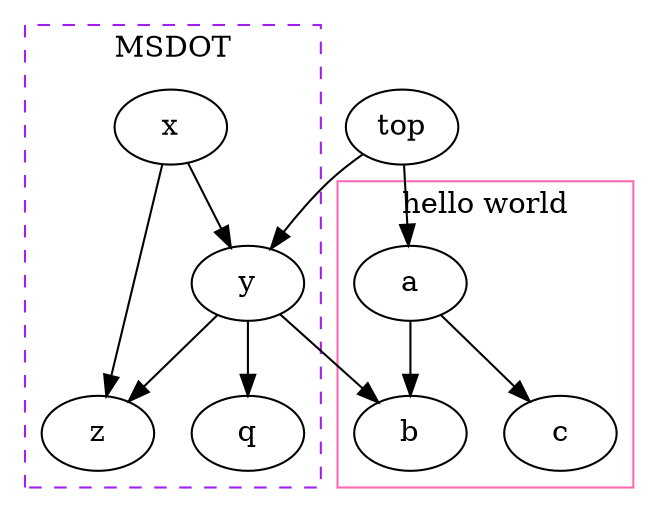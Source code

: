 # Generated Tor  2 Okt 2008 11:03:36 GMT by dot - Graphviz version 2.20.2 (Tue Jul  1 11:56:55 UTC 2008)
#
# 
# real	0m0.185s
# user	0m0.128s
# sys	0m0.035s

digraph G {
	node [label="\N"];
	graph [bb="0,0,318,244",
		_draw_="c 5 -white C 5 -white P 4 0 0 0 244 318 244 318 0 ",
		xdotversion="1.2"];
	subgraph cluster_0 {
		graph [label="hello world",
			color=hotpink,
			lp="77,215",
			bb="1,92,153,225",
			_ldraw_="F 14.000000 11 -Times-Roman c 5 -black T 77 207 0 48 11 -hello world ",
			_draw_="c 7 -hotpink p 4 1 92 1 225 153 225 153 92 ",
			xdotversion=""];
		a [pos="66,119", width="0.75", height="0.50", _draw_="c 5 -black e 66 119 27 18 ", _ldraw_="F 14.000000 11 -Times-Roman c 5 -black T 66 111 0 5 1 -a "];
		b [pos="117,178", width="0.75", height="0.50", _draw_="c 5 -black e 117 178 27 18 ", _ldraw_="F 14.000000 11 -Times-Roman c 5 -black T 117 170 0 5 1 -b "];
		c [pos="37,168", width="0.75", height="0.50", _draw_="c 5 -black e 37 168 27 18 ", _ldraw_="F 14.000000 11 -Times-Roman c 5 -black T 37 160 0 5 1 -c "];
		a -> b [pos="e,103,162 80,135 85,141 91,148 96,154", _draw_="c 5 -black B 4 80 135 85 141 91 148 96 154 ", _hdraw_="S 5 -solid S 15 -setlinewidth(1) c 5 -black C 5 -black P 3 94 157 103 162 99 152 "];
		a -> c [pos="e,47,151 56,136 55,138 54,140 52,142", _draw_="c 5 -black B 4 56 136 55 138 54 140 52 142 ", _hdraw_="S 5 -solid S 15 -setlinewidth(1) c 5 -black C 5 -black P 3 49 141 47 151 55 144 "];
	}
	subgraph cluster_1 {
		graph [label=MSDOT,
			color=purple,
			style=dashed,
			lp="239,233",
			bb="162,79,317,243",
			_ldraw_="F 14.000000 11 -Times-Roman c 5 -black T 239 225 0 37 5 -MSDOT ",
			_draw_="S 6 -dashed c 6 -purple p 4 162 79 162 243 317 243 317 79 ",
			xdotversion=""];
		x [pos="281,163", width="0.75", height="0.50", _draw_="c 5 -black e 281 163 27 18 ", _ldraw_="F 14.000000 11 -Times-Roman c 5 -black T 281 155 0 5 1 -x "];
		y [pos="199,138", width="0.75", height="0.50", _draw_="c 5 -black e 199 138 27 18 ", _ldraw_="F 14.000000 11 -Times-Roman c 5 -black T 199 130 0 5 1 -y "];
		z [pos="270,106", width="0.75", height="0.50", _draw_="c 5 -black e 270 106 27 18 ", _ldraw_="F 14.000000 11 -Times-Roman c 5 -black T 270 98 0 5 1 -z "];
		q [pos="215,197", width="0.75", height="0.50", _draw_="c 5 -black e 215 197 27 18 ", _ldraw_="F 14.000000 11 -Times-Roman c 5 -black T 215 189 0 5 1 -q "];
		x -> y [pos="e,224,145 256,155 249,153 241,150 234,148", _draw_="c 5 -black B 4 256 155 249 153 241 150 234 148 ", _hdraw_="S 5 -solid S 15 -setlinewidth(1) c 5 -black C 5 -black P 3 235 145 224 145 233 151 "];
		x -> z [pos="e,273,124 278,145 277,141 276,138 275,134", _draw_="c 5 -black B 4 278 145 277 141 276 138 275 134 ", _hdraw_="S 5 -solid S 15 -setlinewidth(1) c 5 -black C 5 -black P 3 278 133 273 124 272 134 "];
		y -> z [pos="e,248,116 221,128 227,125 233,123 239,120", _draw_="c 5 -black B 4 221 128 227 125 233 123 239 120 ", _hdraw_="S 5 -solid S 15 -setlinewidth(1) c 5 -black C 5 -black P 3 240 123 248 116 237 117 "];
		y -> q [pos="e,210,179 204,156 205,160 206,165 207,169", _draw_="c 5 -black B 4 204 156 205 160 206 165 207 169 ", _hdraw_="S 5 -solid S 15 -setlinewidth(1) c 5 -black C 5 -black P 3 204 170 210 179 210 168 "];
	}
	top [pos="153,27", width="0.75", height="0.50", _draw_="c 5 -black e 153 27 27 18 ", _ldraw_="F 14.000000 11 -Times-Roman c 5 -black T 153 19 0 13 3 -top "];
	top -> a [pos="e,80,104 138,43 124,58 103,80 87,96", _draw_="c 5 -black B 4 138 43 124 58 103 80 87 96 ", _hdraw_="S 5 -solid S 15 -setlinewidth(1) c 5 -black C 5 -black P 3 84 94 80 104 89 99 "];
	top -> y [pos="e,192,121 160,45 168,63 179,91 188,112", _draw_="c 5 -black B 4 160 45 168 63 179 91 188 112 ", _hdraw_="S 5 -solid S 15 -setlinewidth(1) c 5 -black C 5 -black P 3 185 113 192 121 191 110 "];
	y -> b [pos="e,139,167 177,149 168,154 158,159 148,163", _draw_="c 5 -black B 4 177 149 168 154 158 159 148 163 ", _hdraw_="S 5 -solid S 15 -setlinewidth(1) c 5 -black C 5 -black P 3 147 160 139 167 150 166 "];
}
